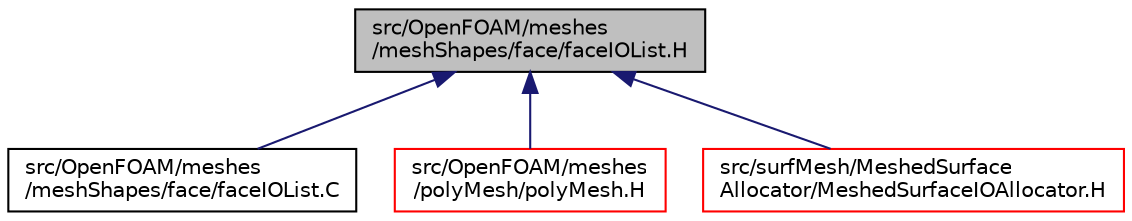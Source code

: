 digraph "src/OpenFOAM/meshes/meshShapes/face/faceIOList.H"
{
  bgcolor="transparent";
  edge [fontname="Helvetica",fontsize="10",labelfontname="Helvetica",labelfontsize="10"];
  node [fontname="Helvetica",fontsize="10",shape=record];
  Node1 [label="src/OpenFOAM/meshes\l/meshShapes/face/faceIOList.H",height=0.2,width=0.4,color="black", fillcolor="grey75", style="filled", fontcolor="black"];
  Node1 -> Node2 [dir="back",color="midnightblue",fontsize="10",style="solid",fontname="Helvetica"];
  Node2 [label="src/OpenFOAM/meshes\l/meshShapes/face/faceIOList.C",height=0.2,width=0.4,color="black",URL="$a08666.html",tooltip="IOList of faces. "];
  Node1 -> Node3 [dir="back",color="midnightblue",fontsize="10",style="solid",fontname="Helvetica"];
  Node3 [label="src/OpenFOAM/meshes\l/polyMesh/polyMesh.H",height=0.2,width=0.4,color="red",URL="$a08764.html"];
  Node1 -> Node4 [dir="back",color="midnightblue",fontsize="10",style="solid",fontname="Helvetica"];
  Node4 [label="src/surfMesh/MeshedSurface\lAllocator/MeshedSurfaceIOAllocator.H",height=0.2,width=0.4,color="red",URL="$a10057.html"];
}
